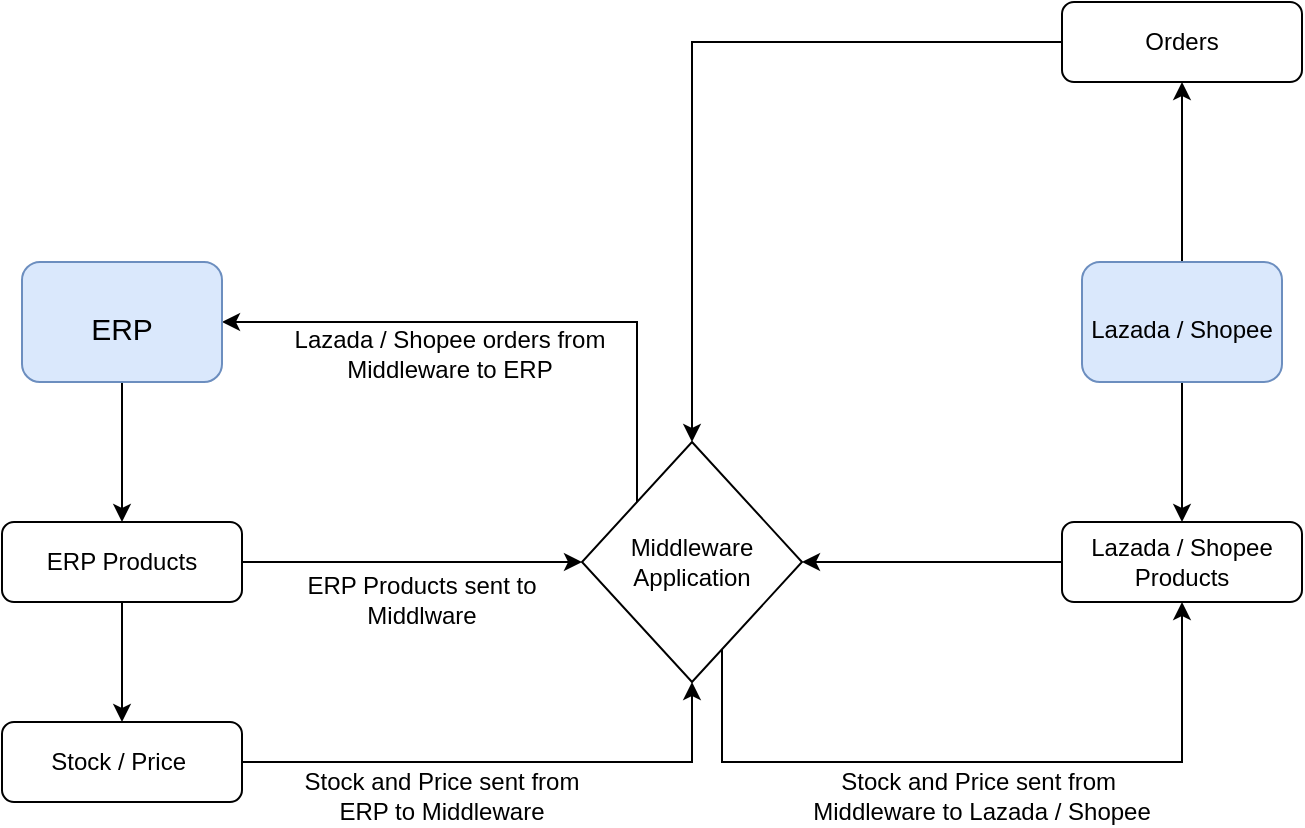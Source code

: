 <mxfile version="21.5.2" type="github">
  <diagram id="C5RBs43oDa-KdzZeNtuy" name="Page-1">
    <mxGraphModel dx="954" dy="617" grid="1" gridSize="10" guides="1" tooltips="1" connect="1" arrows="1" fold="1" page="1" pageScale="1" pageWidth="827" pageHeight="1169" math="0" shadow="0">
      <root>
        <mxCell id="WIyWlLk6GJQsqaUBKTNV-0" />
        <mxCell id="WIyWlLk6GJQsqaUBKTNV-1" parent="WIyWlLk6GJQsqaUBKTNV-0" />
        <mxCell id="pgUp7VeLRqDGHtReZ7An-6" style="edgeStyle=orthogonalEdgeStyle;rounded=0;orthogonalLoop=1;jettySize=auto;html=1;entryX=0;entryY=0.5;entryDx=0;entryDy=0;" edge="1" parent="WIyWlLk6GJQsqaUBKTNV-1" source="pgUp7VeLRqDGHtReZ7An-0" target="pgUp7VeLRqDGHtReZ7An-2">
          <mxGeometry relative="1" as="geometry">
            <Array as="points">
              <mxPoint x="320" y="320" />
            </Array>
          </mxGeometry>
        </mxCell>
        <mxCell id="pgUp7VeLRqDGHtReZ7An-16" style="edgeStyle=orthogonalEdgeStyle;rounded=0;orthogonalLoop=1;jettySize=auto;html=1;entryX=0.5;entryY=0;entryDx=0;entryDy=0;" edge="1" parent="WIyWlLk6GJQsqaUBKTNV-1" source="pgUp7VeLRqDGHtReZ7An-0" target="pgUp7VeLRqDGHtReZ7An-15">
          <mxGeometry relative="1" as="geometry" />
        </mxCell>
        <mxCell id="pgUp7VeLRqDGHtReZ7An-0" value="ERP Products" style="rounded=1;whiteSpace=wrap;html=1;fontSize=12;glass=0;strokeWidth=1;shadow=0;" vertex="1" parent="WIyWlLk6GJQsqaUBKTNV-1">
          <mxGeometry x="110" y="300" width="120" height="40" as="geometry" />
        </mxCell>
        <mxCell id="pgUp7VeLRqDGHtReZ7An-10" style="edgeStyle=orthogonalEdgeStyle;rounded=0;orthogonalLoop=1;jettySize=auto;html=1;entryX=1;entryY=0.5;entryDx=0;entryDy=0;" edge="1" parent="WIyWlLk6GJQsqaUBKTNV-1" source="pgUp7VeLRqDGHtReZ7An-1" target="pgUp7VeLRqDGHtReZ7An-2">
          <mxGeometry relative="1" as="geometry" />
        </mxCell>
        <mxCell id="pgUp7VeLRqDGHtReZ7An-1" value="Lazada / Shopee&lt;br&gt;Products" style="rounded=1;whiteSpace=wrap;html=1;fontSize=12;glass=0;strokeWidth=1;shadow=0;" vertex="1" parent="WIyWlLk6GJQsqaUBKTNV-1">
          <mxGeometry x="640" y="300" width="120" height="40" as="geometry" />
        </mxCell>
        <mxCell id="pgUp7VeLRqDGHtReZ7An-26" style="edgeStyle=orthogonalEdgeStyle;rounded=0;orthogonalLoop=1;jettySize=auto;html=1;exitX=0;exitY=0;exitDx=0;exitDy=0;entryX=1;entryY=0.5;entryDx=0;entryDy=0;" edge="1" parent="WIyWlLk6GJQsqaUBKTNV-1" source="pgUp7VeLRqDGHtReZ7An-2" target="pgUp7VeLRqDGHtReZ7An-11">
          <mxGeometry relative="1" as="geometry">
            <Array as="points">
              <mxPoint x="428" y="200" />
            </Array>
          </mxGeometry>
        </mxCell>
        <mxCell id="pgUp7VeLRqDGHtReZ7An-30" style="edgeStyle=orthogonalEdgeStyle;rounded=0;orthogonalLoop=1;jettySize=auto;html=1;exitX=1;exitY=1;exitDx=0;exitDy=0;entryX=0.5;entryY=1;entryDx=0;entryDy=0;" edge="1" parent="WIyWlLk6GJQsqaUBKTNV-1" source="pgUp7VeLRqDGHtReZ7An-2" target="pgUp7VeLRqDGHtReZ7An-1">
          <mxGeometry relative="1" as="geometry">
            <Array as="points">
              <mxPoint x="470" y="350" />
              <mxPoint x="470" y="420" />
              <mxPoint x="700" y="420" />
            </Array>
          </mxGeometry>
        </mxCell>
        <mxCell id="pgUp7VeLRqDGHtReZ7An-2" value="Middleware Application" style="rhombus;whiteSpace=wrap;html=1;" vertex="1" parent="WIyWlLk6GJQsqaUBKTNV-1">
          <mxGeometry x="400" y="260" width="110" height="120" as="geometry" />
        </mxCell>
        <mxCell id="pgUp7VeLRqDGHtReZ7An-13" style="edgeStyle=orthogonalEdgeStyle;rounded=0;orthogonalLoop=1;jettySize=auto;html=1;entryX=0.5;entryY=0;entryDx=0;entryDy=0;" edge="1" parent="WIyWlLk6GJQsqaUBKTNV-1" source="pgUp7VeLRqDGHtReZ7An-11" target="pgUp7VeLRqDGHtReZ7An-0">
          <mxGeometry relative="1" as="geometry" />
        </mxCell>
        <mxCell id="pgUp7VeLRqDGHtReZ7An-11" value="&lt;p style=&quot;line-height: 100%;&quot;&gt;&lt;font style=&quot;font-size: 15px;&quot; color=&quot;#000000&quot;&gt;ERP&lt;/font&gt;&lt;/p&gt;" style="rounded=1;whiteSpace=wrap;html=1;strokeColor=#6c8ebf;fontFamily=Helvetica;fontSize=32;fontColor=default;fillColor=#dae8fc;" vertex="1" parent="WIyWlLk6GJQsqaUBKTNV-1">
          <mxGeometry x="120" y="170" width="100" height="60" as="geometry" />
        </mxCell>
        <mxCell id="pgUp7VeLRqDGHtReZ7An-14" style="edgeStyle=orthogonalEdgeStyle;rounded=0;orthogonalLoop=1;jettySize=auto;html=1;entryX=0.5;entryY=0;entryDx=0;entryDy=0;" edge="1" parent="WIyWlLk6GJQsqaUBKTNV-1" source="pgUp7VeLRqDGHtReZ7An-12" target="pgUp7VeLRqDGHtReZ7An-1">
          <mxGeometry relative="1" as="geometry" />
        </mxCell>
        <mxCell id="pgUp7VeLRqDGHtReZ7An-23" style="edgeStyle=orthogonalEdgeStyle;rounded=0;orthogonalLoop=1;jettySize=auto;html=1;" edge="1" parent="WIyWlLk6GJQsqaUBKTNV-1" source="pgUp7VeLRqDGHtReZ7An-12" target="pgUp7VeLRqDGHtReZ7An-22">
          <mxGeometry relative="1" as="geometry" />
        </mxCell>
        <mxCell id="pgUp7VeLRqDGHtReZ7An-12" value="&lt;p style=&quot;line-height: 100%;&quot;&gt;&lt;font style=&quot;font-size: 12px;&quot; color=&quot;#000000&quot;&gt;Lazada / Shopee&lt;/font&gt;&lt;/p&gt;" style="rounded=1;whiteSpace=wrap;html=1;strokeColor=#6c8ebf;fontFamily=Helvetica;fontSize=32;fontColor=default;fillColor=#dae8fc;" vertex="1" parent="WIyWlLk6GJQsqaUBKTNV-1">
          <mxGeometry x="650" y="170" width="100" height="60" as="geometry" />
        </mxCell>
        <mxCell id="pgUp7VeLRqDGHtReZ7An-17" style="edgeStyle=orthogonalEdgeStyle;rounded=0;orthogonalLoop=1;jettySize=auto;html=1;entryX=0.5;entryY=1;entryDx=0;entryDy=0;" edge="1" parent="WIyWlLk6GJQsqaUBKTNV-1" source="pgUp7VeLRqDGHtReZ7An-15" target="pgUp7VeLRqDGHtReZ7An-2">
          <mxGeometry relative="1" as="geometry" />
        </mxCell>
        <mxCell id="pgUp7VeLRqDGHtReZ7An-15" value="Stock / Price&amp;nbsp;" style="rounded=1;whiteSpace=wrap;html=1;fontSize=12;glass=0;strokeWidth=1;shadow=0;" vertex="1" parent="WIyWlLk6GJQsqaUBKTNV-1">
          <mxGeometry x="110" y="400" width="120" height="40" as="geometry" />
        </mxCell>
        <mxCell id="pgUp7VeLRqDGHtReZ7An-24" style="edgeStyle=orthogonalEdgeStyle;rounded=0;orthogonalLoop=1;jettySize=auto;html=1;entryX=0.5;entryY=0;entryDx=0;entryDy=0;" edge="1" parent="WIyWlLk6GJQsqaUBKTNV-1" source="pgUp7VeLRqDGHtReZ7An-22" target="pgUp7VeLRqDGHtReZ7An-2">
          <mxGeometry relative="1" as="geometry" />
        </mxCell>
        <mxCell id="pgUp7VeLRqDGHtReZ7An-22" value="Orders" style="rounded=1;whiteSpace=wrap;html=1;fontSize=12;glass=0;strokeWidth=1;shadow=0;" vertex="1" parent="WIyWlLk6GJQsqaUBKTNV-1">
          <mxGeometry x="640" y="40" width="120" height="40" as="geometry" />
        </mxCell>
        <mxCell id="pgUp7VeLRqDGHtReZ7An-31" value="Lazada / Shopee orders from Middleware to ERP" style="text;html=1;strokeColor=none;fillColor=none;align=center;verticalAlign=middle;whiteSpace=wrap;rounded=0;" vertex="1" parent="WIyWlLk6GJQsqaUBKTNV-1">
          <mxGeometry x="254" y="201" width="160" height="30" as="geometry" />
        </mxCell>
        <mxCell id="pgUp7VeLRqDGHtReZ7An-32" value="ERP Products sent to Middlware" style="text;html=1;strokeColor=none;fillColor=none;align=center;verticalAlign=middle;whiteSpace=wrap;rounded=0;" vertex="1" parent="WIyWlLk6GJQsqaUBKTNV-1">
          <mxGeometry x="240" y="324" width="160" height="30" as="geometry" />
        </mxCell>
        <mxCell id="pgUp7VeLRqDGHtReZ7An-33" value="Stock and Price sent from ERP to Middleware" style="text;html=1;strokeColor=none;fillColor=none;align=center;verticalAlign=middle;whiteSpace=wrap;rounded=0;" vertex="1" parent="WIyWlLk6GJQsqaUBKTNV-1">
          <mxGeometry x="250" y="422" width="160" height="30" as="geometry" />
        </mxCell>
        <mxCell id="pgUp7VeLRqDGHtReZ7An-34" value="Stock and Price sent from&amp;nbsp; Middleware to Lazada / Shopee" style="text;html=1;strokeColor=none;fillColor=none;align=center;verticalAlign=middle;whiteSpace=wrap;rounded=0;" vertex="1" parent="WIyWlLk6GJQsqaUBKTNV-1">
          <mxGeometry x="510" y="422" width="180" height="30" as="geometry" />
        </mxCell>
      </root>
    </mxGraphModel>
  </diagram>
</mxfile>
